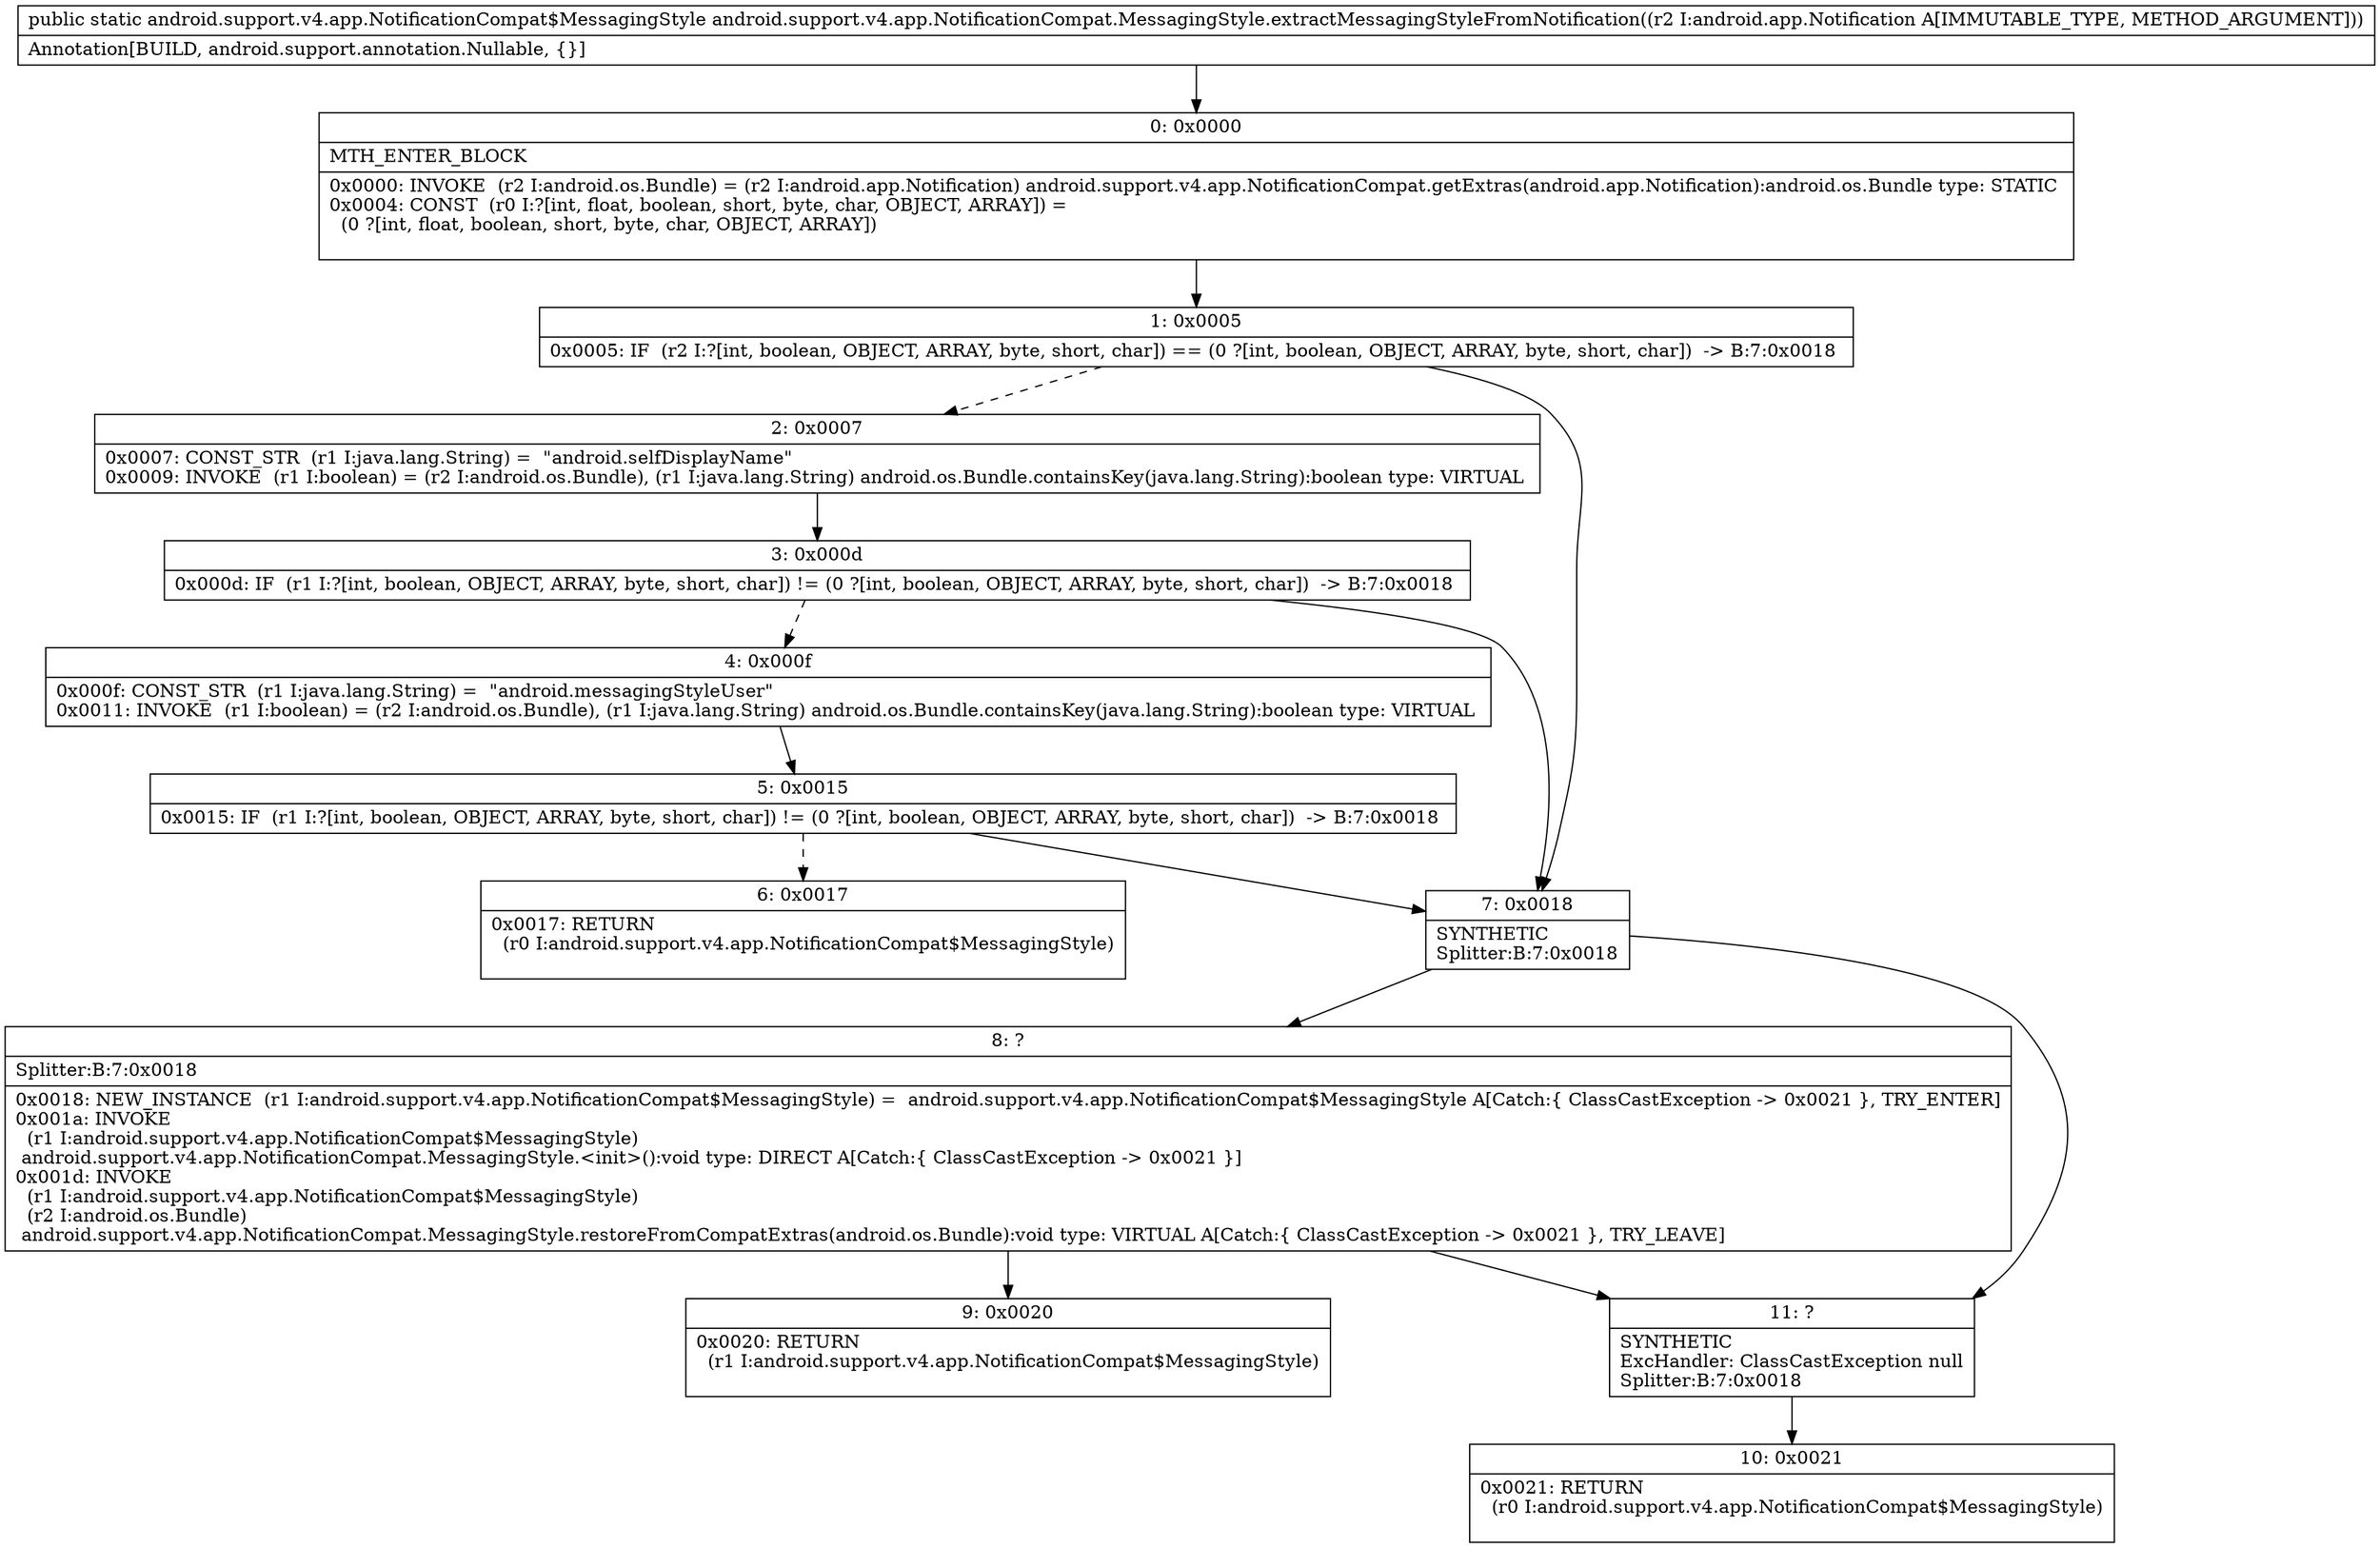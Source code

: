 digraph "CFG forandroid.support.v4.app.NotificationCompat.MessagingStyle.extractMessagingStyleFromNotification(Landroid\/app\/Notification;)Landroid\/support\/v4\/app\/NotificationCompat$MessagingStyle;" {
Node_0 [shape=record,label="{0\:\ 0x0000|MTH_ENTER_BLOCK\l|0x0000: INVOKE  (r2 I:android.os.Bundle) = (r2 I:android.app.Notification) android.support.v4.app.NotificationCompat.getExtras(android.app.Notification):android.os.Bundle type: STATIC \l0x0004: CONST  (r0 I:?[int, float, boolean, short, byte, char, OBJECT, ARRAY]) = \l  (0 ?[int, float, boolean, short, byte, char, OBJECT, ARRAY])\l \l}"];
Node_1 [shape=record,label="{1\:\ 0x0005|0x0005: IF  (r2 I:?[int, boolean, OBJECT, ARRAY, byte, short, char]) == (0 ?[int, boolean, OBJECT, ARRAY, byte, short, char])  \-\> B:7:0x0018 \l}"];
Node_2 [shape=record,label="{2\:\ 0x0007|0x0007: CONST_STR  (r1 I:java.lang.String) =  \"android.selfDisplayName\" \l0x0009: INVOKE  (r1 I:boolean) = (r2 I:android.os.Bundle), (r1 I:java.lang.String) android.os.Bundle.containsKey(java.lang.String):boolean type: VIRTUAL \l}"];
Node_3 [shape=record,label="{3\:\ 0x000d|0x000d: IF  (r1 I:?[int, boolean, OBJECT, ARRAY, byte, short, char]) != (0 ?[int, boolean, OBJECT, ARRAY, byte, short, char])  \-\> B:7:0x0018 \l}"];
Node_4 [shape=record,label="{4\:\ 0x000f|0x000f: CONST_STR  (r1 I:java.lang.String) =  \"android.messagingStyleUser\" \l0x0011: INVOKE  (r1 I:boolean) = (r2 I:android.os.Bundle), (r1 I:java.lang.String) android.os.Bundle.containsKey(java.lang.String):boolean type: VIRTUAL \l}"];
Node_5 [shape=record,label="{5\:\ 0x0015|0x0015: IF  (r1 I:?[int, boolean, OBJECT, ARRAY, byte, short, char]) != (0 ?[int, boolean, OBJECT, ARRAY, byte, short, char])  \-\> B:7:0x0018 \l}"];
Node_6 [shape=record,label="{6\:\ 0x0017|0x0017: RETURN  \l  (r0 I:android.support.v4.app.NotificationCompat$MessagingStyle)\l \l}"];
Node_7 [shape=record,label="{7\:\ 0x0018|SYNTHETIC\lSplitter:B:7:0x0018\l}"];
Node_8 [shape=record,label="{8\:\ ?|Splitter:B:7:0x0018\l|0x0018: NEW_INSTANCE  (r1 I:android.support.v4.app.NotificationCompat$MessagingStyle) =  android.support.v4.app.NotificationCompat$MessagingStyle A[Catch:\{ ClassCastException \-\> 0x0021 \}, TRY_ENTER]\l0x001a: INVOKE  \l  (r1 I:android.support.v4.app.NotificationCompat$MessagingStyle)\l android.support.v4.app.NotificationCompat.MessagingStyle.\<init\>():void type: DIRECT A[Catch:\{ ClassCastException \-\> 0x0021 \}]\l0x001d: INVOKE  \l  (r1 I:android.support.v4.app.NotificationCompat$MessagingStyle)\l  (r2 I:android.os.Bundle)\l android.support.v4.app.NotificationCompat.MessagingStyle.restoreFromCompatExtras(android.os.Bundle):void type: VIRTUAL A[Catch:\{ ClassCastException \-\> 0x0021 \}, TRY_LEAVE]\l}"];
Node_9 [shape=record,label="{9\:\ 0x0020|0x0020: RETURN  \l  (r1 I:android.support.v4.app.NotificationCompat$MessagingStyle)\l \l}"];
Node_10 [shape=record,label="{10\:\ 0x0021|0x0021: RETURN  \l  (r0 I:android.support.v4.app.NotificationCompat$MessagingStyle)\l \l}"];
Node_11 [shape=record,label="{11\:\ ?|SYNTHETIC\lExcHandler: ClassCastException null\lSplitter:B:7:0x0018\l}"];
MethodNode[shape=record,label="{public static android.support.v4.app.NotificationCompat$MessagingStyle android.support.v4.app.NotificationCompat.MessagingStyle.extractMessagingStyleFromNotification((r2 I:android.app.Notification A[IMMUTABLE_TYPE, METHOD_ARGUMENT]))  | Annotation[BUILD, android.support.annotation.Nullable, \{\}]\l}"];
MethodNode -> Node_0;
Node_0 -> Node_1;
Node_1 -> Node_2[style=dashed];
Node_1 -> Node_7;
Node_2 -> Node_3;
Node_3 -> Node_4[style=dashed];
Node_3 -> Node_7;
Node_4 -> Node_5;
Node_5 -> Node_6[style=dashed];
Node_5 -> Node_7;
Node_7 -> Node_8;
Node_7 -> Node_11;
Node_8 -> Node_9;
Node_8 -> Node_11;
Node_11 -> Node_10;
}

